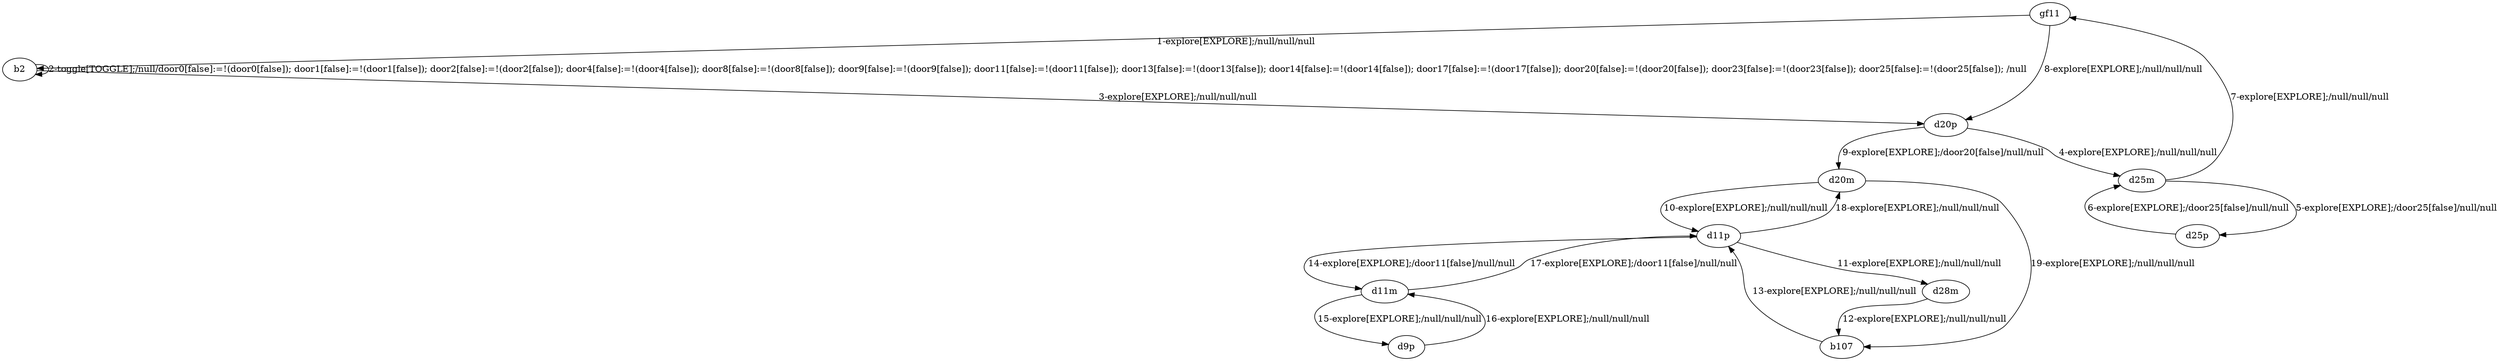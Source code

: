 # Total number of goals covered by this test: 2
# d9p --> d11m
# d11m --> d11p

digraph g {
"gf11" -> "b2" [label = "1-explore[EXPLORE];/null/null/null"];
"b2" -> "b2" [label = "2-toggle[TOGGLE];/null/door0[false]:=!(door0[false]); door1[false]:=!(door1[false]); door2[false]:=!(door2[false]); door4[false]:=!(door4[false]); door8[false]:=!(door8[false]); door9[false]:=!(door9[false]); door11[false]:=!(door11[false]); door13[false]:=!(door13[false]); door14[false]:=!(door14[false]); door17[false]:=!(door17[false]); door20[false]:=!(door20[false]); door23[false]:=!(door23[false]); door25[false]:=!(door25[false]); /null"];
"b2" -> "d20p" [label = "3-explore[EXPLORE];/null/null/null"];
"d20p" -> "d25m" [label = "4-explore[EXPLORE];/null/null/null"];
"d25m" -> "d25p" [label = "5-explore[EXPLORE];/door25[false]/null/null"];
"d25p" -> "d25m" [label = "6-explore[EXPLORE];/door25[false]/null/null"];
"d25m" -> "gf11" [label = "7-explore[EXPLORE];/null/null/null"];
"gf11" -> "d20p" [label = "8-explore[EXPLORE];/null/null/null"];
"d20p" -> "d20m" [label = "9-explore[EXPLORE];/door20[false]/null/null"];
"d20m" -> "d11p" [label = "10-explore[EXPLORE];/null/null/null"];
"d11p" -> "d28m" [label = "11-explore[EXPLORE];/null/null/null"];
"d28m" -> "b107" [label = "12-explore[EXPLORE];/null/null/null"];
"b107" -> "d11p" [label = "13-explore[EXPLORE];/null/null/null"];
"d11p" -> "d11m" [label = "14-explore[EXPLORE];/door11[false]/null/null"];
"d11m" -> "d9p" [label = "15-explore[EXPLORE];/null/null/null"];
"d9p" -> "d11m" [label = "16-explore[EXPLORE];/null/null/null"];
"d11m" -> "d11p" [label = "17-explore[EXPLORE];/door11[false]/null/null"];
"d11p" -> "d20m" [label = "18-explore[EXPLORE];/null/null/null"];
"d20m" -> "b107" [label = "19-explore[EXPLORE];/null/null/null"];
}